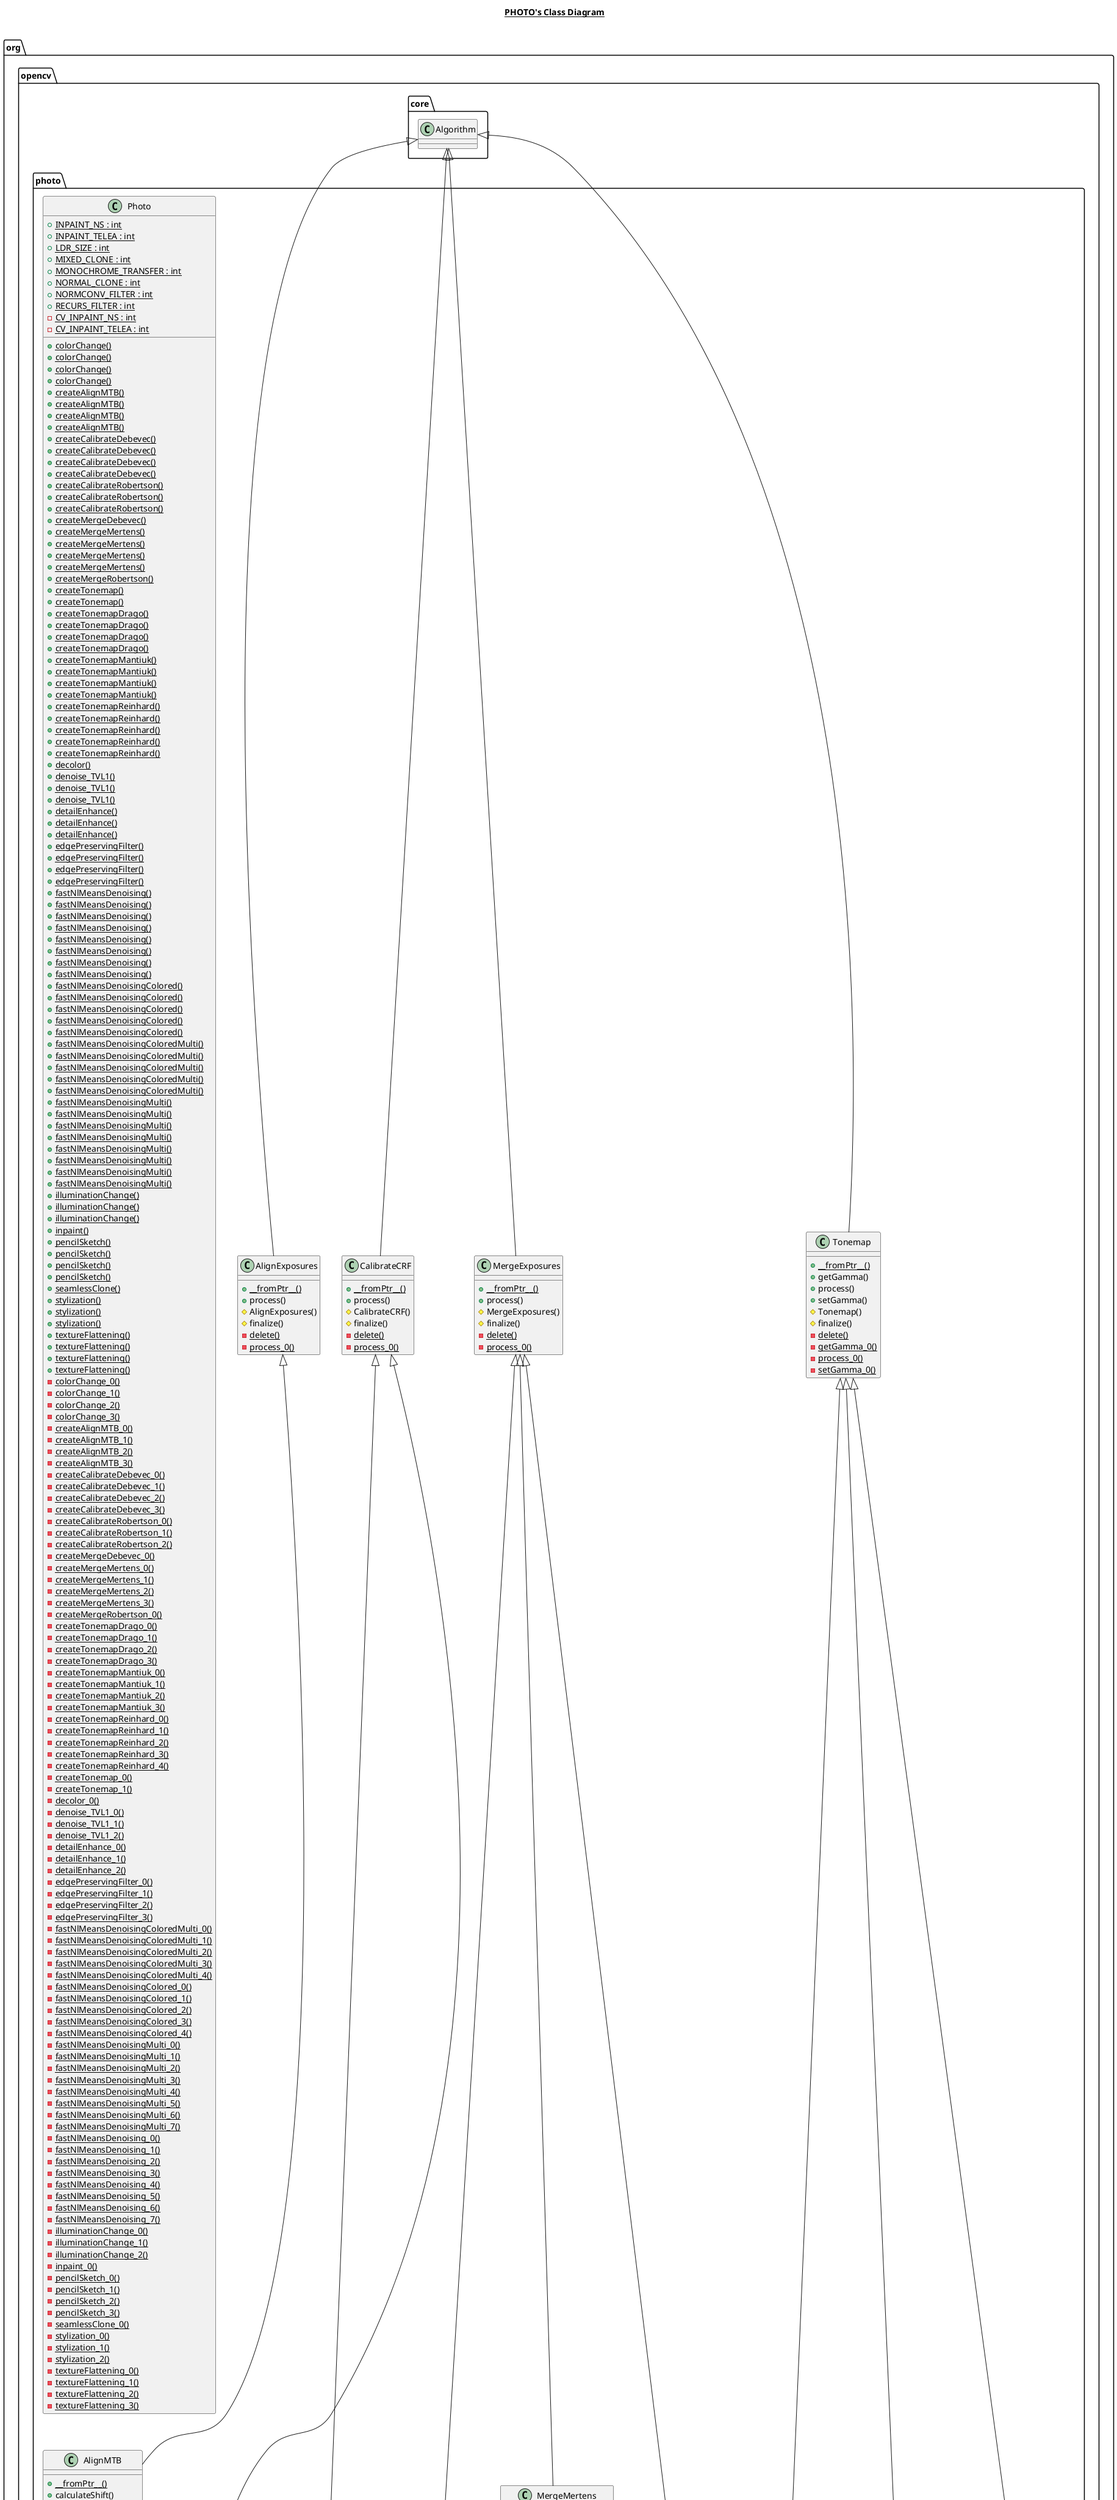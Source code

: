 @startuml

title __PHOTO's Class Diagram__\n

  namespace org.opencv {
    namespace photo {
      class org.opencv.photo.AlignExposures {
          {static} + __fromPtr__()
          + process()
          # AlignExposures()
          # finalize()
          {static} - delete()
          {static} - process_0()
      }
    }
  }
  

  namespace org.opencv {
    namespace photo {
      class org.opencv.photo.AlignMTB {
          {static} + __fromPtr__()
          + calculateShift()
          + computeBitmaps()
          + getCut()
          + getExcludeRange()
          + getMaxBits()
          + process()
          + process()
          + setCut()
          + setExcludeRange()
          + setMaxBits()
          + shiftMat()
          # AlignMTB()
          # finalize()
          {static} - calculateShift_0()
          {static} - computeBitmaps_0()
          {static} - delete()
          {static} - getCut_0()
          {static} - getExcludeRange_0()
          {static} - getMaxBits_0()
          {static} - process_0()
          {static} - process_1()
          {static} - setCut_0()
          {static} - setExcludeRange_0()
          {static} - setMaxBits_0()
          {static} - shiftMat_0()
      }
    }
  }
  

  namespace org.opencv {
    namespace photo {
      class org.opencv.photo.CalibrateCRF {
          {static} + __fromPtr__()
          + process()
          # CalibrateCRF()
          # finalize()
          {static} - delete()
          {static} - process_0()
      }
    }
  }
  

  namespace org.opencv {
    namespace photo {
      class org.opencv.photo.CalibrateDebevec {
          {static} + __fromPtr__()
          + getLambda()
          + getRandom()
          + getSamples()
          + setLambda()
          + setRandom()
          + setSamples()
          # CalibrateDebevec()
          # finalize()
          {static} - delete()
          {static} - getLambda_0()
          {static} - getRandom_0()
          {static} - getSamples_0()
          {static} - setLambda_0()
          {static} - setRandom_0()
          {static} - setSamples_0()
      }
    }
  }
  

  namespace org.opencv {
    namespace photo {
      class org.opencv.photo.CalibrateRobertson {
          {static} + __fromPtr__()
          + getMaxIter()
          + getRadiance()
          + getThreshold()
          + setMaxIter()
          + setThreshold()
          # CalibrateRobertson()
          # finalize()
          {static} - delete()
          {static} - getMaxIter_0()
          {static} - getRadiance_0()
          {static} - getThreshold_0()
          {static} - setMaxIter_0()
          {static} - setThreshold_0()
      }
    }
  }
  

  namespace org.opencv {
    namespace photo {
      class org.opencv.photo.MergeDebevec {
          {static} + __fromPtr__()
          + process()
          + process()
          # MergeDebevec()
          # finalize()
          {static} - delete()
          {static} - process_0()
          {static} - process_1()
      }
    }
  }
  

  namespace org.opencv {
    namespace photo {
      class org.opencv.photo.MergeExposures {
          {static} + __fromPtr__()
          + process()
          # MergeExposures()
          # finalize()
          {static} - delete()
          {static} - process_0()
      }
    }
  }
  

  namespace org.opencv {
    namespace photo {
      class org.opencv.photo.MergeMertens {
          {static} + __fromPtr__()
          + getContrastWeight()
          + getExposureWeight()
          + getSaturationWeight()
          + process()
          + process()
          + setContrastWeight()
          + setExposureWeight()
          + setSaturationWeight()
          # MergeMertens()
          # finalize()
          {static} - delete()
          {static} - getContrastWeight_0()
          {static} - getExposureWeight_0()
          {static} - getSaturationWeight_0()
          {static} - process_0()
          {static} - process_1()
          {static} - setContrastWeight_0()
          {static} - setExposureWeight_0()
          {static} - setSaturationWeight_0()
      }
    }
  }
  

  namespace org.opencv {
    namespace photo {
      class org.opencv.photo.MergeRobertson {
          {static} + __fromPtr__()
          + process()
          + process()
          # MergeRobertson()
          # finalize()
          {static} - delete()
          {static} - process_0()
          {static} - process_1()
      }
    }
  }
  

  namespace org.opencv {
    namespace photo {
      class org.opencv.photo.Photo {
          {static} + INPAINT_NS : int
          {static} + INPAINT_TELEA : int
          {static} + LDR_SIZE : int
          {static} + MIXED_CLONE : int
          {static} + MONOCHROME_TRANSFER : int
          {static} + NORMAL_CLONE : int
          {static} + NORMCONV_FILTER : int
          {static} + RECURS_FILTER : int
          {static} - CV_INPAINT_NS : int
          {static} - CV_INPAINT_TELEA : int
          {static} + colorChange()
          {static} + colorChange()
          {static} + colorChange()
          {static} + colorChange()
          {static} + createAlignMTB()
          {static} + createAlignMTB()
          {static} + createAlignMTB()
          {static} + createAlignMTB()
          {static} + createCalibrateDebevec()
          {static} + createCalibrateDebevec()
          {static} + createCalibrateDebevec()
          {static} + createCalibrateDebevec()
          {static} + createCalibrateRobertson()
          {static} + createCalibrateRobertson()
          {static} + createCalibrateRobertson()
          {static} + createMergeDebevec()
          {static} + createMergeMertens()
          {static} + createMergeMertens()
          {static} + createMergeMertens()
          {static} + createMergeMertens()
          {static} + createMergeRobertson()
          {static} + createTonemap()
          {static} + createTonemap()
          {static} + createTonemapDrago()
          {static} + createTonemapDrago()
          {static} + createTonemapDrago()
          {static} + createTonemapDrago()
          {static} + createTonemapMantiuk()
          {static} + createTonemapMantiuk()
          {static} + createTonemapMantiuk()
          {static} + createTonemapMantiuk()
          {static} + createTonemapReinhard()
          {static} + createTonemapReinhard()
          {static} + createTonemapReinhard()
          {static} + createTonemapReinhard()
          {static} + createTonemapReinhard()
          {static} + decolor()
          {static} + denoise_TVL1()
          {static} + denoise_TVL1()
          {static} + denoise_TVL1()
          {static} + detailEnhance()
          {static} + detailEnhance()
          {static} + detailEnhance()
          {static} + edgePreservingFilter()
          {static} + edgePreservingFilter()
          {static} + edgePreservingFilter()
          {static} + edgePreservingFilter()
          {static} + fastNlMeansDenoising()
          {static} + fastNlMeansDenoising()
          {static} + fastNlMeansDenoising()
          {static} + fastNlMeansDenoising()
          {static} + fastNlMeansDenoising()
          {static} + fastNlMeansDenoising()
          {static} + fastNlMeansDenoising()
          {static} + fastNlMeansDenoising()
          {static} + fastNlMeansDenoisingColored()
          {static} + fastNlMeansDenoisingColored()
          {static} + fastNlMeansDenoisingColored()
          {static} + fastNlMeansDenoisingColored()
          {static} + fastNlMeansDenoisingColored()
          {static} + fastNlMeansDenoisingColoredMulti()
          {static} + fastNlMeansDenoisingColoredMulti()
          {static} + fastNlMeansDenoisingColoredMulti()
          {static} + fastNlMeansDenoisingColoredMulti()
          {static} + fastNlMeansDenoisingColoredMulti()
          {static} + fastNlMeansDenoisingMulti()
          {static} + fastNlMeansDenoisingMulti()
          {static} + fastNlMeansDenoisingMulti()
          {static} + fastNlMeansDenoisingMulti()
          {static} + fastNlMeansDenoisingMulti()
          {static} + fastNlMeansDenoisingMulti()
          {static} + fastNlMeansDenoisingMulti()
          {static} + fastNlMeansDenoisingMulti()
          {static} + illuminationChange()
          {static} + illuminationChange()
          {static} + illuminationChange()
          {static} + inpaint()
          {static} + pencilSketch()
          {static} + pencilSketch()
          {static} + pencilSketch()
          {static} + pencilSketch()
          {static} + seamlessClone()
          {static} + stylization()
          {static} + stylization()
          {static} + stylization()
          {static} + textureFlattening()
          {static} + textureFlattening()
          {static} + textureFlattening()
          {static} + textureFlattening()
          {static} - colorChange_0()
          {static} - colorChange_1()
          {static} - colorChange_2()
          {static} - colorChange_3()
          {static} - createAlignMTB_0()
          {static} - createAlignMTB_1()
          {static} - createAlignMTB_2()
          {static} - createAlignMTB_3()
          {static} - createCalibrateDebevec_0()
          {static} - createCalibrateDebevec_1()
          {static} - createCalibrateDebevec_2()
          {static} - createCalibrateDebevec_3()
          {static} - createCalibrateRobertson_0()
          {static} - createCalibrateRobertson_1()
          {static} - createCalibrateRobertson_2()
          {static} - createMergeDebevec_0()
          {static} - createMergeMertens_0()
          {static} - createMergeMertens_1()
          {static} - createMergeMertens_2()
          {static} - createMergeMertens_3()
          {static} - createMergeRobertson_0()
          {static} - createTonemapDrago_0()
          {static} - createTonemapDrago_1()
          {static} - createTonemapDrago_2()
          {static} - createTonemapDrago_3()
          {static} - createTonemapMantiuk_0()
          {static} - createTonemapMantiuk_1()
          {static} - createTonemapMantiuk_2()
          {static} - createTonemapMantiuk_3()
          {static} - createTonemapReinhard_0()
          {static} - createTonemapReinhard_1()
          {static} - createTonemapReinhard_2()
          {static} - createTonemapReinhard_3()
          {static} - createTonemapReinhard_4()
          {static} - createTonemap_0()
          {static} - createTonemap_1()
          {static} - decolor_0()
          {static} - denoise_TVL1_0()
          {static} - denoise_TVL1_1()
          {static} - denoise_TVL1_2()
          {static} - detailEnhance_0()
          {static} - detailEnhance_1()
          {static} - detailEnhance_2()
          {static} - edgePreservingFilter_0()
          {static} - edgePreservingFilter_1()
          {static} - edgePreservingFilter_2()
          {static} - edgePreservingFilter_3()
          {static} - fastNlMeansDenoisingColoredMulti_0()
          {static} - fastNlMeansDenoisingColoredMulti_1()
          {static} - fastNlMeansDenoisingColoredMulti_2()
          {static} - fastNlMeansDenoisingColoredMulti_3()
          {static} - fastNlMeansDenoisingColoredMulti_4()
          {static} - fastNlMeansDenoisingColored_0()
          {static} - fastNlMeansDenoisingColored_1()
          {static} - fastNlMeansDenoisingColored_2()
          {static} - fastNlMeansDenoisingColored_3()
          {static} - fastNlMeansDenoisingColored_4()
          {static} - fastNlMeansDenoisingMulti_0()
          {static} - fastNlMeansDenoisingMulti_1()
          {static} - fastNlMeansDenoisingMulti_2()
          {static} - fastNlMeansDenoisingMulti_3()
          {static} - fastNlMeansDenoisingMulti_4()
          {static} - fastNlMeansDenoisingMulti_5()
          {static} - fastNlMeansDenoisingMulti_6()
          {static} - fastNlMeansDenoisingMulti_7()
          {static} - fastNlMeansDenoising_0()
          {static} - fastNlMeansDenoising_1()
          {static} - fastNlMeansDenoising_2()
          {static} - fastNlMeansDenoising_3()
          {static} - fastNlMeansDenoising_4()
          {static} - fastNlMeansDenoising_5()
          {static} - fastNlMeansDenoising_6()
          {static} - fastNlMeansDenoising_7()
          {static} - illuminationChange_0()
          {static} - illuminationChange_1()
          {static} - illuminationChange_2()
          {static} - inpaint_0()
          {static} - pencilSketch_0()
          {static} - pencilSketch_1()
          {static} - pencilSketch_2()
          {static} - pencilSketch_3()
          {static} - seamlessClone_0()
          {static} - stylization_0()
          {static} - stylization_1()
          {static} - stylization_2()
          {static} - textureFlattening_0()
          {static} - textureFlattening_1()
          {static} - textureFlattening_2()
          {static} - textureFlattening_3()
      }
    }
  }
  

  namespace org.opencv {
    namespace photo {
      class org.opencv.photo.Tonemap {
          {static} + __fromPtr__()
          + getGamma()
          + process()
          + setGamma()
          # Tonemap()
          # finalize()
          {static} - delete()
          {static} - getGamma_0()
          {static} - process_0()
          {static} - setGamma_0()
      }
    }
  }
  

  namespace org.opencv {
    namespace photo {
      class org.opencv.photo.TonemapDrago {
          {static} + __fromPtr__()
          + getBias()
          + getSaturation()
          + setBias()
          + setSaturation()
          # TonemapDrago()
          # finalize()
          {static} - delete()
          {static} - getBias_0()
          {static} - getSaturation_0()
          {static} - setBias_0()
          {static} - setSaturation_0()
      }
    }
  }
  

  namespace org.opencv {
    namespace photo {
      class org.opencv.photo.TonemapMantiuk {
          {static} + __fromPtr__()
          + getSaturation()
          + getScale()
          + setSaturation()
          + setScale()
          # TonemapMantiuk()
          # finalize()
          {static} - delete()
          {static} - getSaturation_0()
          {static} - getScale_0()
          {static} - setSaturation_0()
          {static} - setScale_0()
      }
    }
  }
  

  namespace org.opencv {
    namespace photo {
      class org.opencv.photo.TonemapReinhard {
          {static} + __fromPtr__()
          + getColorAdaptation()
          + getIntensity()
          + getLightAdaptation()
          + setColorAdaptation()
          + setIntensity()
          + setLightAdaptation()
          # TonemapReinhard()
          # finalize()
          {static} - delete()
          {static} - getColorAdaptation_0()
          {static} - getIntensity_0()
          {static} - getLightAdaptation_0()
          {static} - setColorAdaptation_0()
          {static} - setIntensity_0()
          {static} - setLightAdaptation_0()
      }
    }
  }
  

  org.opencv.photo.AlignExposures -up-|> org.opencv.core.Algorithm
  org.opencv.photo.AlignMTB -up-|> org.opencv.photo.AlignExposures
  org.opencv.photo.CalibrateCRF -up-|> org.opencv.core.Algorithm
  org.opencv.photo.CalibrateDebevec -up-|> org.opencv.photo.CalibrateCRF
  org.opencv.photo.CalibrateRobertson -up-|> org.opencv.photo.CalibrateCRF
  org.opencv.photo.MergeDebevec -up-|> org.opencv.photo.MergeExposures
  org.opencv.photo.MergeExposures -up-|> org.opencv.core.Algorithm
  org.opencv.photo.MergeMertens -up-|> org.opencv.photo.MergeExposures
  org.opencv.photo.MergeRobertson -up-|> org.opencv.photo.MergeExposures
  org.opencv.photo.Tonemap -up-|> org.opencv.core.Algorithm
  org.opencv.photo.TonemapDrago -up-|> org.opencv.photo.Tonemap
  org.opencv.photo.TonemapMantiuk -up-|> org.opencv.photo.Tonemap
  org.opencv.photo.TonemapReinhard -up-|> org.opencv.photo.Tonemap


right footer


PlantUML diagram generated by SketchIt! (https://bitbucket.org/pmesmeur/sketch.it)
For more information about this tool, please contact philippe.mesmeur@gmail.com
endfooter

@enduml
